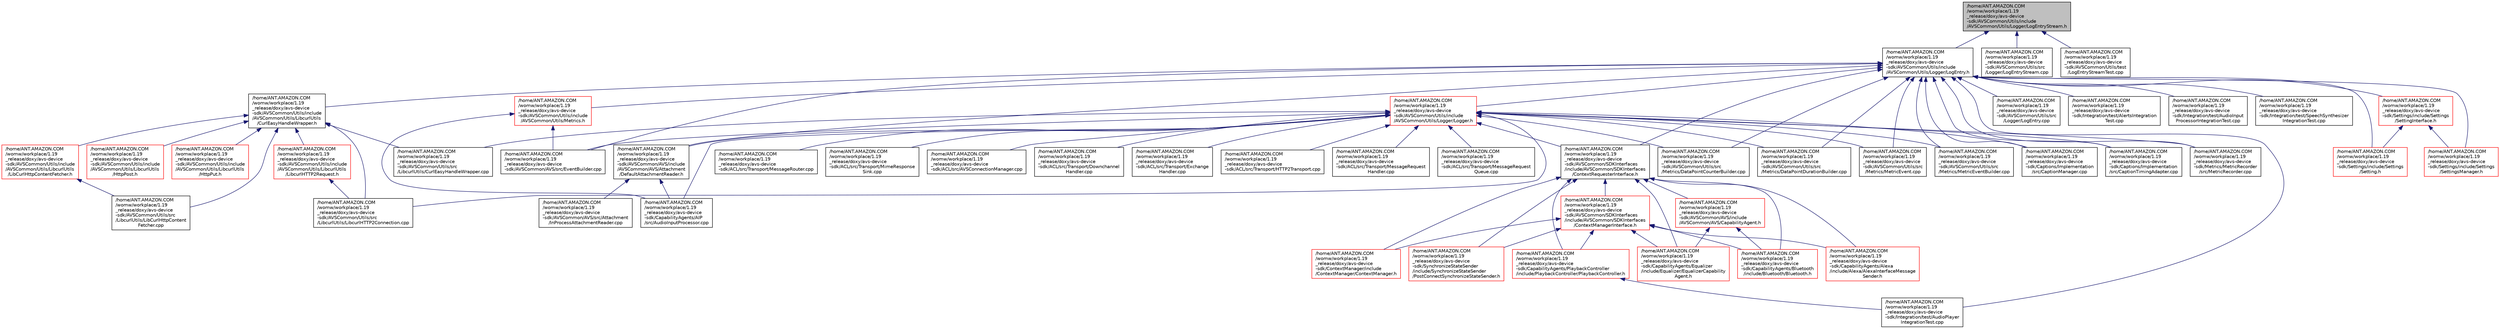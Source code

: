 digraph "/home/ANT.AMAZON.COM/womw/workplace/1.19_release/doxy/avs-device-sdk/AVSCommon/Utils/include/AVSCommon/Utils/Logger/LogEntryStream.h"
{
  edge [fontname="Helvetica",fontsize="10",labelfontname="Helvetica",labelfontsize="10"];
  node [fontname="Helvetica",fontsize="10",shape=record];
  Node6 [label="/home/ANT.AMAZON.COM\l/womw/workplace/1.19\l_release/doxy/avs-device\l-sdk/AVSCommon/Utils/include\l/AVSCommon/Utils/Logger/LogEntryStream.h",height=0.2,width=0.4,color="black", fillcolor="grey75", style="filled", fontcolor="black"];
  Node6 -> Node7 [dir="back",color="midnightblue",fontsize="10",style="solid",fontname="Helvetica"];
  Node7 [label="/home/ANT.AMAZON.COM\l/womw/workplace/1.19\l_release/doxy/avs-device\l-sdk/AVSCommon/Utils/include\l/AVSCommon/Utils/Logger/LogEntry.h",height=0.2,width=0.4,color="black", fillcolor="white", style="filled",URL="$_log_entry_8h.html"];
  Node7 -> Node8 [dir="back",color="midnightblue",fontsize="10",style="solid",fontname="Helvetica"];
  Node8 [label="/home/ANT.AMAZON.COM\l/womw/workplace/1.19\l_release/doxy/avs-device\l-sdk/AVSCommon/AVS/include\l/AVSCommon/AVS/Attachment\l/DefaultAttachmentReader.h",height=0.2,width=0.4,color="black", fillcolor="white", style="filled",URL="$_default_attachment_reader_8h.html"];
  Node8 -> Node9 [dir="back",color="midnightblue",fontsize="10",style="solid",fontname="Helvetica"];
  Node9 [label="/home/ANT.AMAZON.COM\l/womw/workplace/1.19\l_release/doxy/avs-device\l-sdk/AVSCommon/AVS/src/Attachment\l/InProcessAttachmentReader.cpp",height=0.2,width=0.4,color="black", fillcolor="white", style="filled",URL="$_in_process_attachment_reader_8cpp.html"];
  Node8 -> Node10 [dir="back",color="midnightblue",fontsize="10",style="solid",fontname="Helvetica"];
  Node10 [label="/home/ANT.AMAZON.COM\l/womw/workplace/1.19\l_release/doxy/avs-device\l-sdk/CapabilityAgents/AIP\l/src/AudioInputProcessor.cpp",height=0.2,width=0.4,color="black", fillcolor="white", style="filled",URL="$_audio_input_processor_8cpp.html"];
  Node7 -> Node11 [dir="back",color="midnightblue",fontsize="10",style="solid",fontname="Helvetica"];
  Node11 [label="/home/ANT.AMAZON.COM\l/womw/workplace/1.19\l_release/doxy/avs-device\l-sdk/AVSCommon/AVS/src/EventBuilder.cpp",height=0.2,width=0.4,color="black", fillcolor="white", style="filled",URL="$_event_builder_8cpp.html"];
  Node7 -> Node12 [dir="back",color="midnightblue",fontsize="10",style="solid",fontname="Helvetica"];
  Node12 [label="/home/ANT.AMAZON.COM\l/womw/workplace/1.19\l_release/doxy/avs-device\l-sdk/AVSCommon/SDKInterfaces\l/include/AVSCommon/SDKInterfaces\l/ContextRequesterInterface.h",height=0.2,width=0.4,color="black", fillcolor="white", style="filled",URL="$_context_requester_interface_8h.html"];
  Node12 -> Node13 [dir="back",color="midnightblue",fontsize="10",style="solid",fontname="Helvetica"];
  Node13 [label="/home/ANT.AMAZON.COM\l/womw/workplace/1.19\l_release/doxy/avs-device\l-sdk/AVSCommon/AVS/include\l/AVSCommon/AVS/CapabilityAgent.h",height=0.2,width=0.4,color="red", fillcolor="white", style="filled",URL="$_capability_agent_8h.html"];
  Node13 -> Node53 [dir="back",color="midnightblue",fontsize="10",style="solid",fontname="Helvetica"];
  Node53 [label="/home/ANT.AMAZON.COM\l/womw/workplace/1.19\l_release/doxy/avs-device\l-sdk/CapabilityAgents/Bluetooth\l/include/Bluetooth/Bluetooth.h",height=0.2,width=0.4,color="red", fillcolor="white", style="filled",URL="$_bluetooth_8h.html"];
  Node13 -> Node56 [dir="back",color="midnightblue",fontsize="10",style="solid",fontname="Helvetica"];
  Node56 [label="/home/ANT.AMAZON.COM\l/womw/workplace/1.19\l_release/doxy/avs-device\l-sdk/CapabilityAgents/Equalizer\l/include/Equalizer/EqualizerCapability\lAgent.h",height=0.2,width=0.4,color="red", fillcolor="white", style="filled",URL="$_equalizer_capability_agent_8h.html"];
  Node12 -> Node112 [dir="back",color="midnightblue",fontsize="10",style="solid",fontname="Helvetica"];
  Node112 [label="/home/ANT.AMAZON.COM\l/womw/workplace/1.19\l_release/doxy/avs-device\l-sdk/AVSCommon/SDKInterfaces\l/include/AVSCommon/SDKInterfaces\l/ContextManagerInterface.h",height=0.2,width=0.4,color="red", fillcolor="white", style="filled",URL="$_context_manager_interface_8h.html"];
  Node112 -> Node131 [dir="back",color="midnightblue",fontsize="10",style="solid",fontname="Helvetica"];
  Node131 [label="/home/ANT.AMAZON.COM\l/womw/workplace/1.19\l_release/doxy/avs-device\l-sdk/CapabilityAgents/Alexa\l/include/Alexa/AlexaInterfaceMessage\lSender.h",height=0.2,width=0.4,color="red", fillcolor="white", style="filled",URL="$_alexa_interface_message_sender_8h.html"];
  Node112 -> Node53 [dir="back",color="midnightblue",fontsize="10",style="solid",fontname="Helvetica"];
  Node112 -> Node56 [dir="back",color="midnightblue",fontsize="10",style="solid",fontname="Helvetica"];
  Node112 -> Node133 [dir="back",color="midnightblue",fontsize="10",style="solid",fontname="Helvetica"];
  Node133 [label="/home/ANT.AMAZON.COM\l/womw/workplace/1.19\l_release/doxy/avs-device\l-sdk/CapabilityAgents/PlaybackController\l/include/PlaybackController/PlaybackController.h",height=0.2,width=0.4,color="red", fillcolor="white", style="filled",URL="$_playback_controller_8h.html"];
  Node133 -> Node39 [dir="back",color="midnightblue",fontsize="10",style="solid",fontname="Helvetica"];
  Node39 [label="/home/ANT.AMAZON.COM\l/womw/workplace/1.19\l_release/doxy/avs-device\l-sdk/Integration/test/AudioPlayer\lIntegrationTest.cpp",height=0.2,width=0.4,color="black", fillcolor="white", style="filled",URL="$_audio_player_integration_test_8cpp.html"];
  Node112 -> Node137 [dir="back",color="midnightblue",fontsize="10",style="solid",fontname="Helvetica"];
  Node137 [label="/home/ANT.AMAZON.COM\l/womw/workplace/1.19\l_release/doxy/avs-device\l-sdk/ContextManager/include\l/ContextManager/ContextManager.h",height=0.2,width=0.4,color="red", fillcolor="white", style="filled",URL="$_context_manager_8h.html"];
  Node112 -> Node150 [dir="back",color="midnightblue",fontsize="10",style="solid",fontname="Helvetica"];
  Node150 [label="/home/ANT.AMAZON.COM\l/womw/workplace/1.19\l_release/doxy/avs-device\l-sdk/SynchronizeStateSender\l/include/SynchronizeStateSender\l/PostConnectSynchronizeStateSender.h",height=0.2,width=0.4,color="red", fillcolor="white", style="filled",URL="$_post_connect_synchronize_state_sender_8h.html"];
  Node12 -> Node131 [dir="back",color="midnightblue",fontsize="10",style="solid",fontname="Helvetica"];
  Node12 -> Node53 [dir="back",color="midnightblue",fontsize="10",style="solid",fontname="Helvetica"];
  Node12 -> Node56 [dir="back",color="midnightblue",fontsize="10",style="solid",fontname="Helvetica"];
  Node12 -> Node133 [dir="back",color="midnightblue",fontsize="10",style="solid",fontname="Helvetica"];
  Node12 -> Node137 [dir="back",color="midnightblue",fontsize="10",style="solid",fontname="Helvetica"];
  Node12 -> Node150 [dir="back",color="midnightblue",fontsize="10",style="solid",fontname="Helvetica"];
  Node7 -> Node154 [dir="back",color="midnightblue",fontsize="10",style="solid",fontname="Helvetica"];
  Node154 [label="/home/ANT.AMAZON.COM\l/womw/workplace/1.19\l_release/doxy/avs-device\l-sdk/AVSCommon/Utils/include\l/AVSCommon/Utils/LibcurlUtils\l/CurlEasyHandleWrapper.h",height=0.2,width=0.4,color="black", fillcolor="white", style="filled",URL="$_curl_easy_handle_wrapper_8h.html"];
  Node154 -> Node155 [dir="back",color="midnightblue",fontsize="10",style="solid",fontname="Helvetica"];
  Node155 [label="/home/ANT.AMAZON.COM\l/womw/workplace/1.19\l_release/doxy/avs-device\l-sdk/AVSCommon/Utils/include\l/AVSCommon/Utils/LibcurlUtils\l/HttpPost.h",height=0.2,width=0.4,color="red", fillcolor="white", style="filled",URL="$_http_post_8h.html"];
  Node154 -> Node158 [dir="back",color="midnightblue",fontsize="10",style="solid",fontname="Helvetica"];
  Node158 [label="/home/ANT.AMAZON.COM\l/womw/workplace/1.19\l_release/doxy/avs-device\l-sdk/AVSCommon/Utils/include\l/AVSCommon/Utils/LibcurlUtils\l/HttpPut.h",height=0.2,width=0.4,color="red", fillcolor="white", style="filled",URL="$_http_put_8h.html"];
  Node154 -> Node160 [dir="back",color="midnightblue",fontsize="10",style="solid",fontname="Helvetica"];
  Node160 [label="/home/ANT.AMAZON.COM\l/womw/workplace/1.19\l_release/doxy/avs-device\l-sdk/AVSCommon/Utils/include\l/AVSCommon/Utils/LibcurlUtils\l/LibcurlHTTP2Request.h",height=0.2,width=0.4,color="red", fillcolor="white", style="filled",URL="$_libcurl_h_t_t_p2_request_8h.html"];
  Node160 -> Node161 [dir="back",color="midnightblue",fontsize="10",style="solid",fontname="Helvetica"];
  Node161 [label="/home/ANT.AMAZON.COM\l/womw/workplace/1.19\l_release/doxy/avs-device\l-sdk/AVSCommon/Utils/src\l/LibcurlUtils/LibcurlHTTP2Connection.cpp",height=0.2,width=0.4,color="black", fillcolor="white", style="filled",URL="$_libcurl_h_t_t_p2_connection_8cpp.html"];
  Node154 -> Node163 [dir="back",color="midnightblue",fontsize="10",style="solid",fontname="Helvetica"];
  Node163 [label="/home/ANT.AMAZON.COM\l/womw/workplace/1.19\l_release/doxy/avs-device\l-sdk/AVSCommon/Utils/include\l/AVSCommon/Utils/LibcurlUtils\l/LibCurlHttpContentFetcher.h",height=0.2,width=0.4,color="red", fillcolor="white", style="filled",URL="$_lib_curl_http_content_fetcher_8h.html"];
  Node163 -> Node165 [dir="back",color="midnightblue",fontsize="10",style="solid",fontname="Helvetica"];
  Node165 [label="/home/ANT.AMAZON.COM\l/womw/workplace/1.19\l_release/doxy/avs-device\l-sdk/AVSCommon/Utils/src\l/LibcurlUtils/LibCurlHttpContent\lFetcher.cpp",height=0.2,width=0.4,color="black", fillcolor="white", style="filled",URL="$_lib_curl_http_content_fetcher_8cpp.html"];
  Node154 -> Node166 [dir="back",color="midnightblue",fontsize="10",style="solid",fontname="Helvetica"];
  Node166 [label="/home/ANT.AMAZON.COM\l/womw/workplace/1.19\l_release/doxy/avs-device\l-sdk/AVSCommon/Utils/src\l/LibcurlUtils/CurlEasyHandleWrapper.cpp",height=0.2,width=0.4,color="black", fillcolor="white", style="filled",URL="$_curl_easy_handle_wrapper_8cpp.html"];
  Node154 -> Node161 [dir="back",color="midnightblue",fontsize="10",style="solid",fontname="Helvetica"];
  Node154 -> Node165 [dir="back",color="midnightblue",fontsize="10",style="solid",fontname="Helvetica"];
  Node7 -> Node167 [dir="back",color="midnightblue",fontsize="10",style="solid",fontname="Helvetica"];
  Node167 [label="/home/ANT.AMAZON.COM\l/womw/workplace/1.19\l_release/doxy/avs-device\l-sdk/AVSCommon/Utils/include\l/AVSCommon/Utils/Logger/Logger.h",height=0.2,width=0.4,color="red", fillcolor="white", style="filled",URL="$_logger_8h.html"];
  Node167 -> Node168 [dir="back",color="midnightblue",fontsize="10",style="solid",fontname="Helvetica"];
  Node168 [label="/home/ANT.AMAZON.COM\l/womw/workplace/1.19\l_release/doxy/avs-device\l-sdk/ACL/src/AVSConnectionManager.cpp",height=0.2,width=0.4,color="black", fillcolor="white", style="filled",URL="$_a_v_s_connection_manager_8cpp.html"];
  Node167 -> Node169 [dir="back",color="midnightblue",fontsize="10",style="solid",fontname="Helvetica"];
  Node169 [label="/home/ANT.AMAZON.COM\l/womw/workplace/1.19\l_release/doxy/avs-device\l-sdk/ACL/src/Transport/Downchannel\lHandler.cpp",height=0.2,width=0.4,color="black", fillcolor="white", style="filled",URL="$_downchannel_handler_8cpp.html"];
  Node167 -> Node170 [dir="back",color="midnightblue",fontsize="10",style="solid",fontname="Helvetica"];
  Node170 [label="/home/ANT.AMAZON.COM\l/womw/workplace/1.19\l_release/doxy/avs-device\l-sdk/ACL/src/Transport/Exchange\lHandler.cpp",height=0.2,width=0.4,color="black", fillcolor="white", style="filled",URL="$_exchange_handler_8cpp.html"];
  Node167 -> Node171 [dir="back",color="midnightblue",fontsize="10",style="solid",fontname="Helvetica"];
  Node171 [label="/home/ANT.AMAZON.COM\l/womw/workplace/1.19\l_release/doxy/avs-device\l-sdk/ACL/src/Transport/HTTP2Transport.cpp",height=0.2,width=0.4,color="black", fillcolor="white", style="filled",URL="$_h_t_t_p2_transport_8cpp.html"];
  Node167 -> Node172 [dir="back",color="midnightblue",fontsize="10",style="solid",fontname="Helvetica"];
  Node172 [label="/home/ANT.AMAZON.COM\l/womw/workplace/1.19\l_release/doxy/avs-device\l-sdk/ACL/src/Transport/MessageRequest\lHandler.cpp",height=0.2,width=0.4,color="black", fillcolor="white", style="filled",URL="$_message_request_handler_8cpp.html"];
  Node167 -> Node173 [dir="back",color="midnightblue",fontsize="10",style="solid",fontname="Helvetica"];
  Node173 [label="/home/ANT.AMAZON.COM\l/womw/workplace/1.19\l_release/doxy/avs-device\l-sdk/ACL/src/Transport/MessageRequest\lQueue.cpp",height=0.2,width=0.4,color="black", fillcolor="white", style="filled",URL="$_message_request_queue_8cpp.html"];
  Node167 -> Node174 [dir="back",color="midnightblue",fontsize="10",style="solid",fontname="Helvetica"];
  Node174 [label="/home/ANT.AMAZON.COM\l/womw/workplace/1.19\l_release/doxy/avs-device\l-sdk/ACL/src/Transport/MessageRouter.cpp",height=0.2,width=0.4,color="black", fillcolor="white", style="filled",URL="$_message_router_8cpp.html"];
  Node167 -> Node175 [dir="back",color="midnightblue",fontsize="10",style="solid",fontname="Helvetica"];
  Node175 [label="/home/ANT.AMAZON.COM\l/womw/workplace/1.19\l_release/doxy/avs-device\l-sdk/ACL/src/Transport/MimeResponse\lSink.cpp",height=0.2,width=0.4,color="black", fillcolor="white", style="filled",URL="$_mime_response_sink_8cpp.html"];
  Node167 -> Node8 [dir="back",color="midnightblue",fontsize="10",style="solid",fontname="Helvetica"];
  Node167 -> Node11 [dir="back",color="midnightblue",fontsize="10",style="solid",fontname="Helvetica"];
  Node167 -> Node12 [dir="back",color="midnightblue",fontsize="10",style="solid",fontname="Helvetica"];
  Node167 -> Node166 [dir="back",color="midnightblue",fontsize="10",style="solid",fontname="Helvetica"];
  Node167 -> Node161 [dir="back",color="midnightblue",fontsize="10",style="solid",fontname="Helvetica"];
  Node167 -> Node672 [dir="back",color="midnightblue",fontsize="10",style="solid",fontname="Helvetica"];
  Node672 [label="/home/ANT.AMAZON.COM\l/womw/workplace/1.19\l_release/doxy/avs-device\l-sdk/AVSCommon/Utils/src\l/Metrics/DataPointCounterBuilder.cpp",height=0.2,width=0.4,color="black", fillcolor="white", style="filled",URL="$_data_point_counter_builder_8cpp.html"];
  Node167 -> Node673 [dir="back",color="midnightblue",fontsize="10",style="solid",fontname="Helvetica"];
  Node673 [label="/home/ANT.AMAZON.COM\l/womw/workplace/1.19\l_release/doxy/avs-device\l-sdk/AVSCommon/Utils/src\l/Metrics/DataPointDurationBuilder.cpp",height=0.2,width=0.4,color="black", fillcolor="white", style="filled",URL="$_data_point_duration_builder_8cpp.html"];
  Node167 -> Node565 [dir="back",color="midnightblue",fontsize="10",style="solid",fontname="Helvetica"];
  Node565 [label="/home/ANT.AMAZON.COM\l/womw/workplace/1.19\l_release/doxy/avs-device\l-sdk/AVSCommon/Utils/src\l/Metrics/MetricEvent.cpp",height=0.2,width=0.4,color="black", fillcolor="white", style="filled",URL="$_metric_event_8cpp.html"];
  Node167 -> Node566 [dir="back",color="midnightblue",fontsize="10",style="solid",fontname="Helvetica"];
  Node566 [label="/home/ANT.AMAZON.COM\l/womw/workplace/1.19\l_release/doxy/avs-device\l-sdk/AVSCommon/Utils/src\l/Metrics/MetricEventBuilder.cpp",height=0.2,width=0.4,color="black", fillcolor="white", style="filled",URL="$_metric_event_builder_8cpp.html"];
  Node167 -> Node10 [dir="back",color="midnightblue",fontsize="10",style="solid",fontname="Helvetica"];
  Node167 -> Node532 [dir="back",color="midnightblue",fontsize="10",style="solid",fontname="Helvetica"];
  Node532 [label="/home/ANT.AMAZON.COM\l/womw/workplace/1.19\l_release/doxy/avs-device\l-sdk/Captions/Implementation\l/src/CaptionManager.cpp",height=0.2,width=0.4,color="black", fillcolor="white", style="filled",URL="$_caption_manager_8cpp.html"];
  Node167 -> Node534 [dir="back",color="midnightblue",fontsize="10",style="solid",fontname="Helvetica"];
  Node534 [label="/home/ANT.AMAZON.COM\l/womw/workplace/1.19\l_release/doxy/avs-device\l-sdk/Captions/Implementation\l/src/CaptionTimingAdapter.cpp",height=0.2,width=0.4,color="black", fillcolor="white", style="filled",URL="$_caption_timing_adapter_8cpp.html"];
  Node167 -> Node572 [dir="back",color="midnightblue",fontsize="10",style="solid",fontname="Helvetica"];
  Node572 [label="/home/ANT.AMAZON.COM\l/womw/workplace/1.19\l_release/doxy/avs-device\l-sdk/Metrics/MetricRecorder\l/src/MetricRecorder.cpp",height=0.2,width=0.4,color="black", fillcolor="white", style="filled",URL="$_metric_recorder_8cpp.html"];
  Node7 -> Node402 [dir="back",color="midnightblue",fontsize="10",style="solid",fontname="Helvetica"];
  Node402 [label="/home/ANT.AMAZON.COM\l/womw/workplace/1.19\l_release/doxy/avs-device\l-sdk/AVSCommon/Utils/include\l/AVSCommon/Utils/Metrics.h",height=0.2,width=0.4,color="red", fillcolor="white", style="filled",URL="$_metrics_8h.html"];
  Node402 -> Node11 [dir="back",color="midnightblue",fontsize="10",style="solid",fontname="Helvetica"];
  Node402 -> Node10 [dir="back",color="midnightblue",fontsize="10",style="solid",fontname="Helvetica"];
  Node7 -> Node728 [dir="back",color="midnightblue",fontsize="10",style="solid",fontname="Helvetica"];
  Node728 [label="/home/ANT.AMAZON.COM\l/womw/workplace/1.19\l_release/doxy/avs-device\l-sdk/AVSCommon/Utils/src\l/Logger/LogEntry.cpp",height=0.2,width=0.4,color="black", fillcolor="white", style="filled",URL="$_log_entry_8cpp.html"];
  Node7 -> Node672 [dir="back",color="midnightblue",fontsize="10",style="solid",fontname="Helvetica"];
  Node7 -> Node673 [dir="back",color="midnightblue",fontsize="10",style="solid",fontname="Helvetica"];
  Node7 -> Node565 [dir="back",color="midnightblue",fontsize="10",style="solid",fontname="Helvetica"];
  Node7 -> Node566 [dir="back",color="midnightblue",fontsize="10",style="solid",fontname="Helvetica"];
  Node7 -> Node532 [dir="back",color="midnightblue",fontsize="10",style="solid",fontname="Helvetica"];
  Node7 -> Node534 [dir="back",color="midnightblue",fontsize="10",style="solid",fontname="Helvetica"];
  Node7 -> Node37 [dir="back",color="midnightblue",fontsize="10",style="solid",fontname="Helvetica"];
  Node37 [label="/home/ANT.AMAZON.COM\l/womw/workplace/1.19\l_release/doxy/avs-device\l-sdk/Integration/test/AlertsIntegration\lTest.cpp",height=0.2,width=0.4,color="black", fillcolor="white", style="filled",URL="$_alerts_integration_test_8cpp.html"];
  Node7 -> Node38 [dir="back",color="midnightblue",fontsize="10",style="solid",fontname="Helvetica"];
  Node38 [label="/home/ANT.AMAZON.COM\l/womw/workplace/1.19\l_release/doxy/avs-device\l-sdk/Integration/test/AudioInput\lProcessorIntegrationTest.cpp",height=0.2,width=0.4,color="black", fillcolor="white", style="filled",URL="$_audio_input_processor_integration_test_8cpp.html"];
  Node7 -> Node39 [dir="back",color="midnightblue",fontsize="10",style="solid",fontname="Helvetica"];
  Node7 -> Node64 [dir="back",color="midnightblue",fontsize="10",style="solid",fontname="Helvetica"];
  Node64 [label="/home/ANT.AMAZON.COM\l/womw/workplace/1.19\l_release/doxy/avs-device\l-sdk/Integration/test/SpeechSynthesizer\lIntegrationTest.cpp",height=0.2,width=0.4,color="black", fillcolor="white", style="filled",URL="$_speech_synthesizer_integration_test_8cpp.html"];
  Node7 -> Node572 [dir="back",color="midnightblue",fontsize="10",style="solid",fontname="Helvetica"];
  Node7 -> Node308 [dir="back",color="midnightblue",fontsize="10",style="solid",fontname="Helvetica"];
  Node308 [label="/home/ANT.AMAZON.COM\l/womw/workplace/1.19\l_release/doxy/avs-device\l-sdk/Settings/include/Settings\l/Setting.h",height=0.2,width=0.4,color="red", fillcolor="white", style="filled",URL="$_setting_8h.html"];
  Node7 -> Node310 [dir="back",color="midnightblue",fontsize="10",style="solid",fontname="Helvetica"];
  Node310 [label="/home/ANT.AMAZON.COM\l/womw/workplace/1.19\l_release/doxy/avs-device\l-sdk/Settings/include/Settings\l/SettingsManager.h",height=0.2,width=0.4,color="red", fillcolor="white", style="filled",URL="$_settings_manager_8h.html"];
  Node7 -> Node654 [dir="back",color="midnightblue",fontsize="10",style="solid",fontname="Helvetica"];
  Node654 [label="/home/ANT.AMAZON.COM\l/womw/workplace/1.19\l_release/doxy/avs-device\l-sdk/Settings/include/Settings\l/SettingInterface.h",height=0.2,width=0.4,color="red", fillcolor="white", style="filled",URL="$_setting_interface_8h.html"];
  Node654 -> Node308 [dir="back",color="midnightblue",fontsize="10",style="solid",fontname="Helvetica"];
  Node654 -> Node310 [dir="back",color="midnightblue",fontsize="10",style="solid",fontname="Helvetica"];
  Node6 -> Node729 [dir="back",color="midnightblue",fontsize="10",style="solid",fontname="Helvetica"];
  Node729 [label="/home/ANT.AMAZON.COM\l/womw/workplace/1.19\l_release/doxy/avs-device\l-sdk/AVSCommon/Utils/src\l/Logger/LogEntryStream.cpp",height=0.2,width=0.4,color="black", fillcolor="white", style="filled",URL="$_log_entry_stream_8cpp.html"];
  Node6 -> Node730 [dir="back",color="midnightblue",fontsize="10",style="solid",fontname="Helvetica"];
  Node730 [label="/home/ANT.AMAZON.COM\l/womw/workplace/1.19\l_release/doxy/avs-device\l-sdk/AVSCommon/Utils/test\l/LogEntryStreamTest.cpp",height=0.2,width=0.4,color="black", fillcolor="white", style="filled",URL="$_log_entry_stream_test_8cpp.html"];
}
